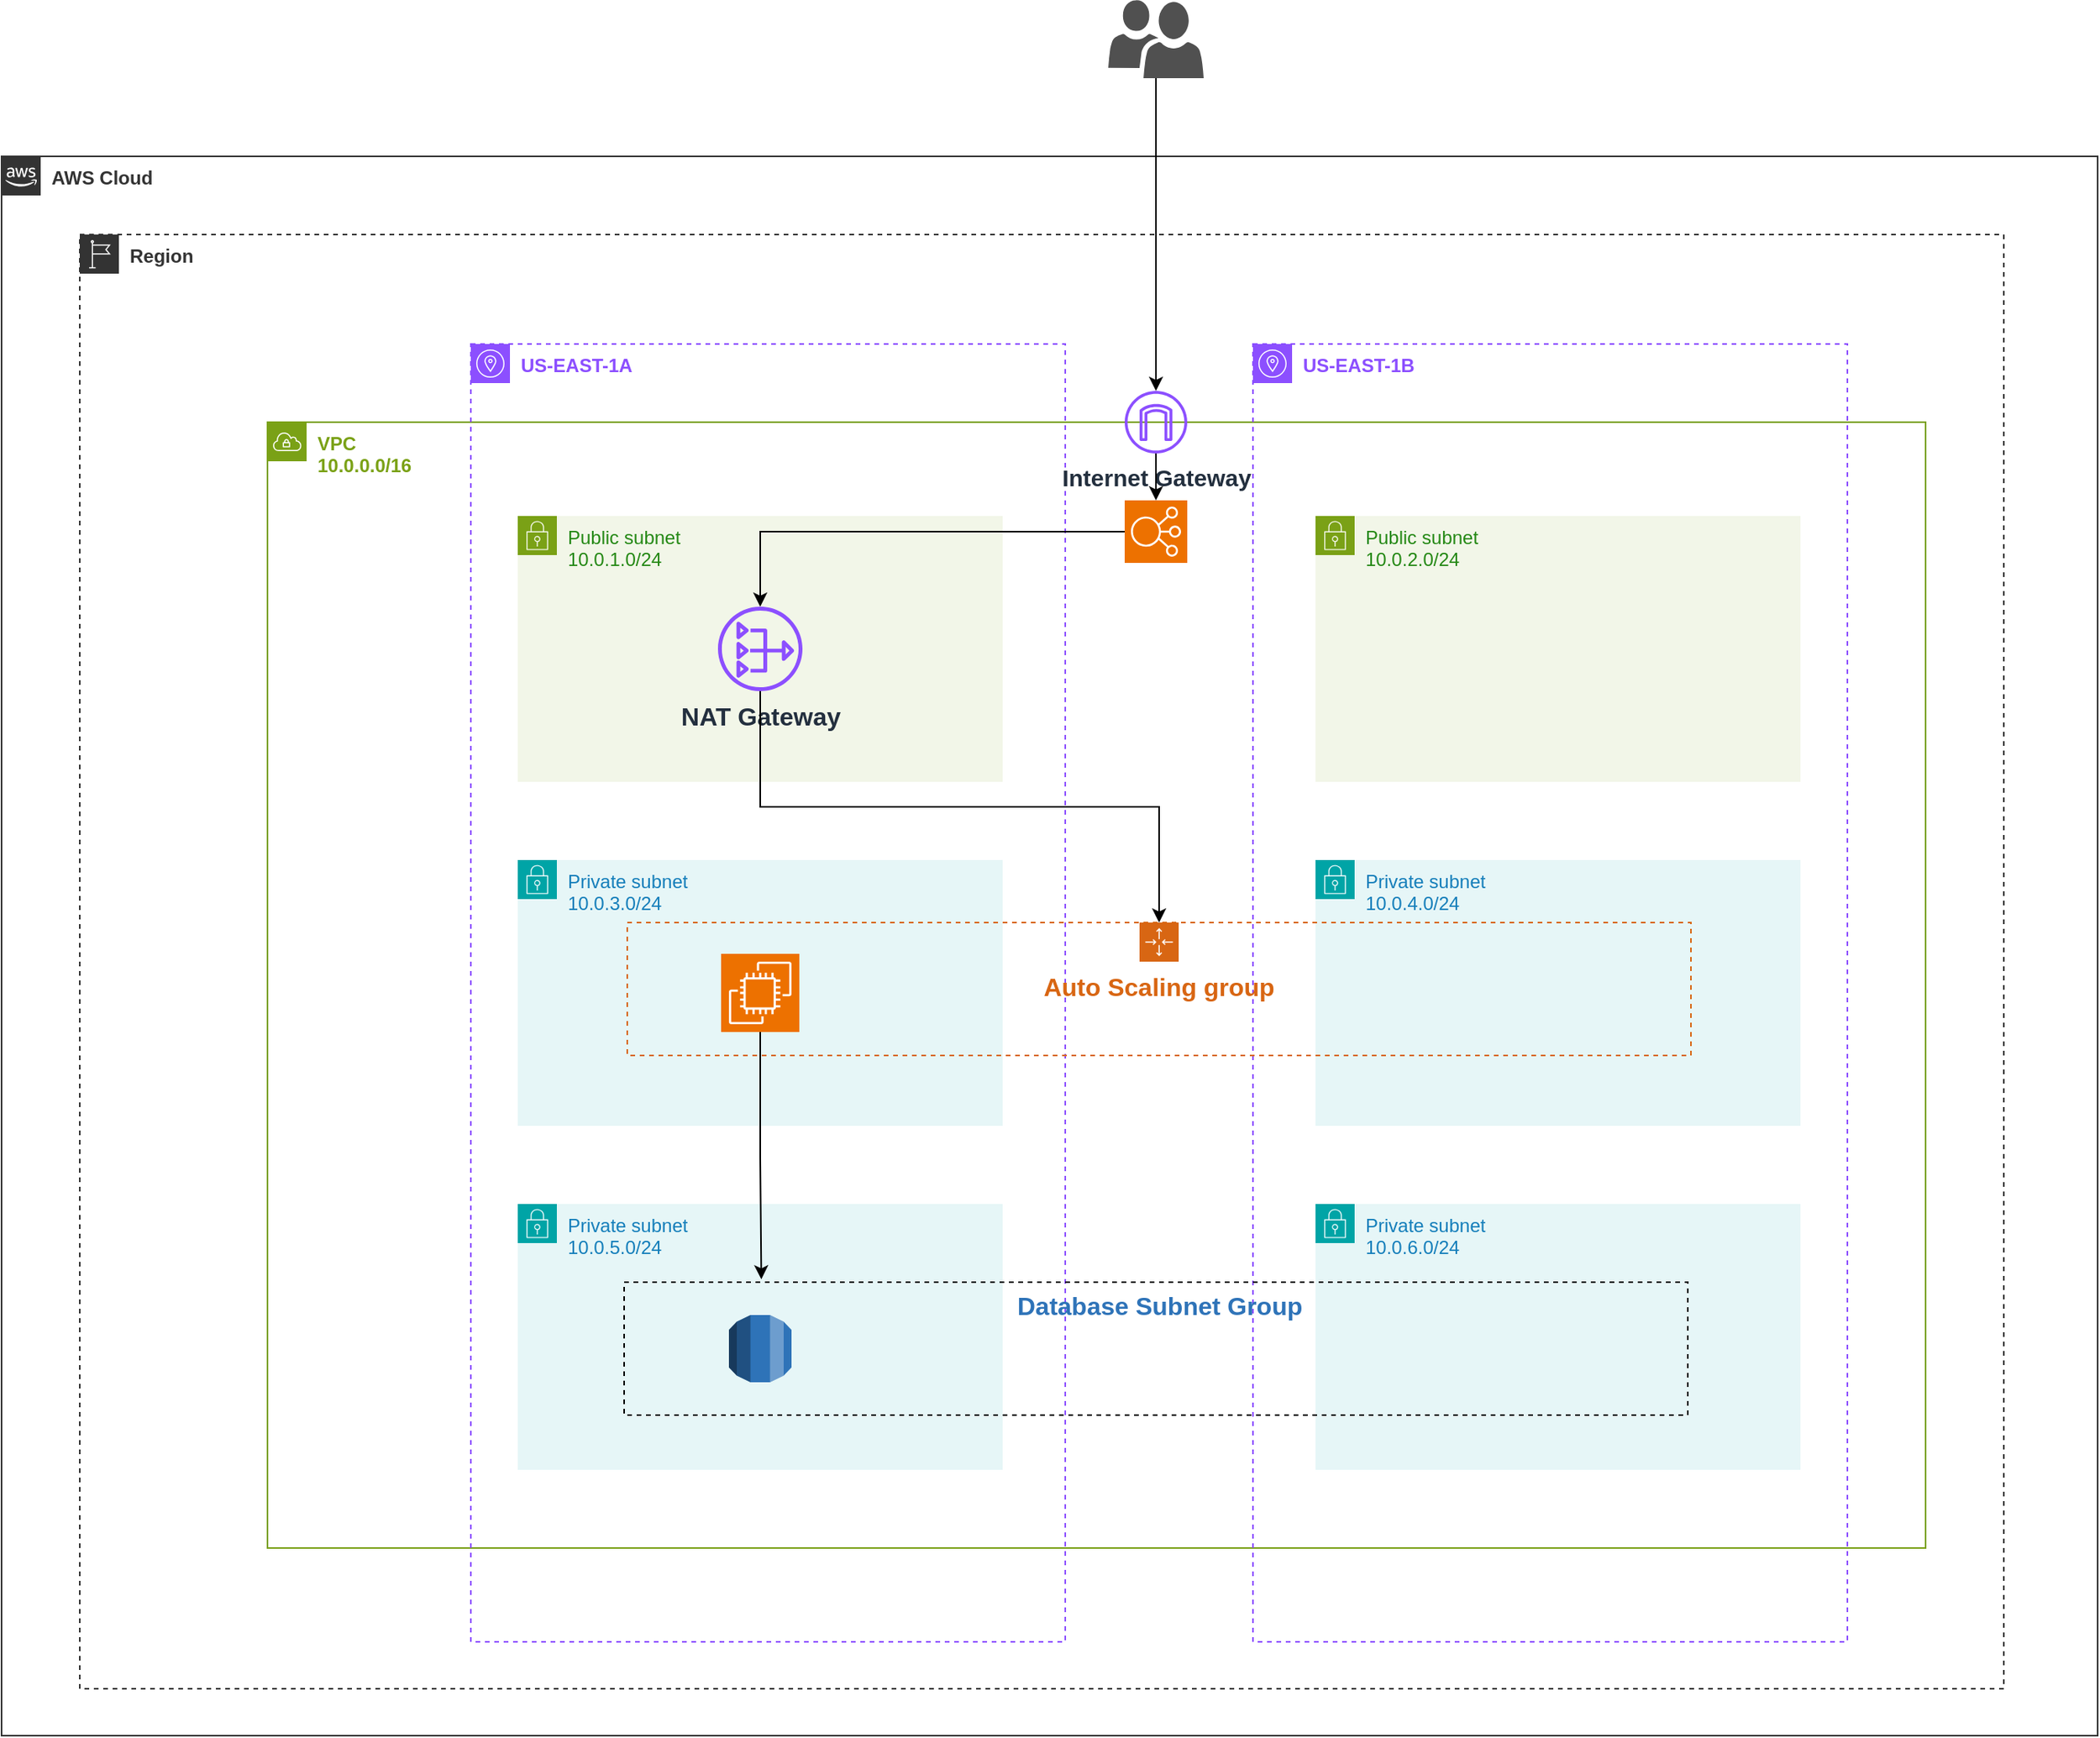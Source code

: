 <mxfile version="28.0.7">
  <diagram name="Page-1" id="wwfE4hXIR6dMBlTckLYs">
    <mxGraphModel dx="3044" dy="2275" grid="1" gridSize="10" guides="1" tooltips="1" connect="1" arrows="1" fold="1" page="1" pageScale="1" pageWidth="850" pageHeight="1100" math="0" shadow="0">
      <root>
        <mxCell id="0" />
        <mxCell id="1" parent="0" />
        <mxCell id="bluMt7Mp7qkQkoVN34da-1" value="&lt;font style=&quot;color: rgb(51, 51, 51);&quot;&gt;&lt;b&gt;AWS Cloud&lt;/b&gt;&lt;/font&gt;" style="points=[[0,0],[0.25,0],[0.5,0],[0.75,0],[1,0],[1,0.25],[1,0.5],[1,0.75],[1,1],[0.75,1],[0.5,1],[0.25,1],[0,1],[0,0.75],[0,0.5],[0,0.25]];outlineConnect=0;gradientColor=none;html=1;whiteSpace=wrap;fontSize=12;fontStyle=0;container=1;pointerEvents=0;collapsible=0;recursiveResize=0;shape=mxgraph.aws4.group;grIcon=mxgraph.aws4.group_aws_cloud_alt;strokeColor=#333333;fillColor=none;verticalAlign=top;align=left;spacingLeft=30;fontColor=#232F3E;dashed=0;" parent="1" vertex="1">
          <mxGeometry x="-240" y="60" width="1340" height="1010" as="geometry" />
        </mxCell>
        <mxCell id="bluMt7Mp7qkQkoVN34da-2" value="&lt;font style=&quot;color: rgb(51, 51, 51);&quot;&gt;Region&lt;/font&gt;" style="sketch=0;outlineConnect=0;gradientColor=none;html=1;whiteSpace=wrap;fontSize=12;fontStyle=1;shape=mxgraph.aws4.group;grIcon=mxgraph.aws4.group_region;strokeColor=#333333;fillColor=none;verticalAlign=top;align=left;spacingLeft=30;fontColor=#879196;dashed=1;" parent="bluMt7Mp7qkQkoVN34da-1" vertex="1">
          <mxGeometry x="50" y="50" width="1230" height="930" as="geometry" />
        </mxCell>
        <mxCell id="bluMt7Mp7qkQkoVN34da-4" value="&lt;font style=&quot;color: rgb(122, 161, 22);&quot;&gt;VPC&lt;/font&gt;&lt;div&gt;&lt;font style=&quot;color: rgb(122, 161, 22);&quot;&gt;10.0.0.0/16&lt;/font&gt;&lt;/div&gt;" style="sketch=0;outlineConnect=0;gradientColor=none;html=1;whiteSpace=wrap;fontSize=12;fontStyle=1;shape=mxgraph.aws4.group;grIcon=mxgraph.aws4.group_vpc;strokeColor=#7AA116;fillColor=none;verticalAlign=top;align=left;spacingLeft=30;fontColor=#879196;dashed=0;" parent="bluMt7Mp7qkQkoVN34da-1" vertex="1">
          <mxGeometry x="170" y="170" width="1060" height="720" as="geometry" />
        </mxCell>
        <mxCell id="bluMt7Mp7qkQkoVN34da-5" value="&lt;font color=&quot;#8c4fff&quot;&gt;US-EAST-1A&lt;/font&gt;" style="sketch=0;outlineConnect=0;gradientColor=none;html=1;whiteSpace=wrap;fontSize=12;fontStyle=1;shape=mxgraph.aws4.group;grIcon=mxgraph.aws4.group_availability_zone;strokeColor=#8C4FFF;fillColor=none;verticalAlign=top;align=left;spacingLeft=30;fontColor=#545B64;dashed=1;" parent="bluMt7Mp7qkQkoVN34da-1" vertex="1">
          <mxGeometry x="300" y="120" width="380" height="830" as="geometry" />
        </mxCell>
        <mxCell id="bluMt7Mp7qkQkoVN34da-7" value="&lt;span style=&quot;color: rgb(140, 79, 255);&quot;&gt;US-EAST-1B&lt;/span&gt;" style="sketch=0;outlineConnect=0;gradientColor=none;html=1;whiteSpace=wrap;fontSize=12;fontStyle=1;shape=mxgraph.aws4.group;grIcon=mxgraph.aws4.group_availability_zone;strokeColor=#8C4FFF;fillColor=none;verticalAlign=top;align=left;spacingLeft=30;fontColor=#545B64;dashed=1;" parent="bluMt7Mp7qkQkoVN34da-1" vertex="1">
          <mxGeometry x="800" y="120" width="380" height="830" as="geometry" />
        </mxCell>
        <mxCell id="bluMt7Mp7qkQkoVN34da-9" value="&lt;b&gt;&lt;font style=&quot;font-size: 15px;&quot;&gt;Internet Gateway&lt;/font&gt;&lt;/b&gt;" style="sketch=0;outlineConnect=0;fontColor=#232F3E;gradientColor=none;fillColor=#8C4FFF;strokeColor=none;dashed=0;verticalLabelPosition=bottom;verticalAlign=top;align=center;html=1;fontSize=12;fontStyle=0;aspect=fixed;pointerEvents=1;shape=mxgraph.aws4.internet_gateway;" parent="bluMt7Mp7qkQkoVN34da-1" vertex="1">
          <mxGeometry x="718" y="150" width="40" height="40" as="geometry" />
        </mxCell>
        <mxCell id="bluMt7Mp7qkQkoVN34da-10" value="Public subnet&lt;div&gt;10.0.1.0/24&lt;/div&gt;" style="points=[[0,0],[0.25,0],[0.5,0],[0.75,0],[1,0],[1,0.25],[1,0.5],[1,0.75],[1,1],[0.75,1],[0.5,1],[0.25,1],[0,1],[0,0.75],[0,0.5],[0,0.25]];outlineConnect=0;gradientColor=none;html=1;whiteSpace=wrap;fontSize=12;fontStyle=0;container=1;pointerEvents=0;collapsible=0;recursiveResize=0;shape=mxgraph.aws4.group;grIcon=mxgraph.aws4.group_security_group;grStroke=0;strokeColor=#7AA116;fillColor=#F2F6E8;verticalAlign=top;align=left;spacingLeft=30;fontColor=#248814;dashed=0;" parent="bluMt7Mp7qkQkoVN34da-1" vertex="1">
          <mxGeometry x="330" y="230" width="310" height="170" as="geometry" />
        </mxCell>
        <mxCell id="bluMt7Mp7qkQkoVN34da-11" value="Public subnet&lt;div&gt;10.0.2.0/24&lt;/div&gt;" style="points=[[0,0],[0.25,0],[0.5,0],[0.75,0],[1,0],[1,0.25],[1,0.5],[1,0.75],[1,1],[0.75,1],[0.5,1],[0.25,1],[0,1],[0,0.75],[0,0.5],[0,0.25]];outlineConnect=0;gradientColor=none;html=1;whiteSpace=wrap;fontSize=12;fontStyle=0;container=1;pointerEvents=0;collapsible=0;recursiveResize=0;shape=mxgraph.aws4.group;grIcon=mxgraph.aws4.group_security_group;grStroke=0;strokeColor=#7AA116;fillColor=#F2F6E8;verticalAlign=top;align=left;spacingLeft=30;fontColor=#248814;dashed=0;" parent="bluMt7Mp7qkQkoVN34da-10" vertex="1">
          <mxGeometry x="510" width="310" height="170" as="geometry" />
        </mxCell>
        <mxCell id="bluMt7Mp7qkQkoVN34da-16" value="&lt;b&gt;&lt;font style=&quot;font-size: 16px;&quot;&gt;NAT Gateway&lt;/font&gt;&lt;/b&gt;" style="sketch=0;outlineConnect=0;fontColor=#232F3E;gradientColor=none;fillColor=#8C4FFF;strokeColor=none;dashed=0;verticalLabelPosition=bottom;verticalAlign=top;align=center;html=1;fontSize=12;fontStyle=0;aspect=fixed;pointerEvents=1;shape=mxgraph.aws4.nat_gateway;" parent="bluMt7Mp7qkQkoVN34da-10" vertex="1">
          <mxGeometry x="128" y="58" width="54" height="54" as="geometry" />
        </mxCell>
        <mxCell id="bluMt7Mp7qkQkoVN34da-12" value="Private subnet&lt;div&gt;10.0.3.0/24&lt;/div&gt;" style="points=[[0,0],[0.25,0],[0.5,0],[0.75,0],[1,0],[1,0.25],[1,0.5],[1,0.75],[1,1],[0.75,1],[0.5,1],[0.25,1],[0,1],[0,0.75],[0,0.5],[0,0.25]];outlineConnect=0;gradientColor=none;html=1;whiteSpace=wrap;fontSize=12;fontStyle=0;container=1;pointerEvents=0;collapsible=0;recursiveResize=0;shape=mxgraph.aws4.group;grIcon=mxgraph.aws4.group_security_group;grStroke=0;strokeColor=#00A4A6;fillColor=#E6F6F7;verticalAlign=top;align=left;spacingLeft=30;fontColor=#147EBA;dashed=0;" parent="bluMt7Mp7qkQkoVN34da-1" vertex="1">
          <mxGeometry x="330" y="450" width="310" height="170" as="geometry" />
        </mxCell>
        <mxCell id="bluMt7Mp7qkQkoVN34da-13" value="Private subnet&lt;div&gt;10.0.4.0/24&lt;/div&gt;" style="points=[[0,0],[0.25,0],[0.5,0],[0.75,0],[1,0],[1,0.25],[1,0.5],[1,0.75],[1,1],[0.75,1],[0.5,1],[0.25,1],[0,1],[0,0.75],[0,0.5],[0,0.25]];outlineConnect=0;gradientColor=none;html=1;whiteSpace=wrap;fontSize=12;fontStyle=0;container=1;pointerEvents=0;collapsible=0;recursiveResize=0;shape=mxgraph.aws4.group;grIcon=mxgraph.aws4.group_security_group;grStroke=0;strokeColor=#00A4A6;fillColor=#E6F6F7;verticalAlign=top;align=left;spacingLeft=30;fontColor=#147EBA;dashed=0;" parent="bluMt7Mp7qkQkoVN34da-1" vertex="1">
          <mxGeometry x="840" y="450" width="310" height="170" as="geometry" />
        </mxCell>
        <mxCell id="bluMt7Mp7qkQkoVN34da-14" value="Private subnet&lt;div&gt;10.0.5.0/24&lt;/div&gt;" style="points=[[0,0],[0.25,0],[0.5,0],[0.75,0],[1,0],[1,0.25],[1,0.5],[1,0.75],[1,1],[0.75,1],[0.5,1],[0.25,1],[0,1],[0,0.75],[0,0.5],[0,0.25]];outlineConnect=0;gradientColor=none;html=1;whiteSpace=wrap;fontSize=12;fontStyle=0;container=1;pointerEvents=0;collapsible=0;recursiveResize=0;shape=mxgraph.aws4.group;grIcon=mxgraph.aws4.group_security_group;grStroke=0;strokeColor=#00A4A6;fillColor=#E6F6F7;verticalAlign=top;align=left;spacingLeft=30;fontColor=#147EBA;dashed=0;" parent="bluMt7Mp7qkQkoVN34da-1" vertex="1">
          <mxGeometry x="330" y="670" width="310" height="170" as="geometry" />
        </mxCell>
        <mxCell id="bluMt7Mp7qkQkoVN34da-15" value="Private subnet&lt;div&gt;10.0.6.0/24&lt;/div&gt;" style="points=[[0,0],[0.25,0],[0.5,0],[0.75,0],[1,0],[1,0.25],[1,0.5],[1,0.75],[1,1],[0.75,1],[0.5,1],[0.25,1],[0,1],[0,0.75],[0,0.5],[0,0.25]];outlineConnect=0;gradientColor=none;html=1;whiteSpace=wrap;fontSize=12;fontStyle=0;container=1;pointerEvents=0;collapsible=0;recursiveResize=0;shape=mxgraph.aws4.group;grIcon=mxgraph.aws4.group_security_group;grStroke=0;strokeColor=#00A4A6;fillColor=#E6F6F7;verticalAlign=top;align=left;spacingLeft=30;fontColor=#147EBA;dashed=0;" parent="bluMt7Mp7qkQkoVN34da-1" vertex="1">
          <mxGeometry x="840" y="670" width="310" height="170" as="geometry" />
        </mxCell>
        <mxCell id="TNlYU9b12tAEpSDugZnS-1" value="&lt;font style=&quot;font-size: 16px;&quot;&gt;&lt;b&gt;Auto Scaling group&lt;/b&gt;&lt;/font&gt;" style="points=[[0,0],[0.25,0],[0.5,0],[0.75,0],[1,0],[1,0.25],[1,0.5],[1,0.75],[1,1],[0.75,1],[0.5,1],[0.25,1],[0,1],[0,0.75],[0,0.5],[0,0.25]];outlineConnect=0;gradientColor=none;html=1;whiteSpace=wrap;fontSize=12;fontStyle=0;container=1;pointerEvents=0;collapsible=0;recursiveResize=0;shape=mxgraph.aws4.groupCenter;grIcon=mxgraph.aws4.group_auto_scaling_group;grStroke=1;strokeColor=#D86613;fillColor=none;verticalAlign=top;align=center;fontColor=#D86613;dashed=1;spacingTop=25;" vertex="1" parent="bluMt7Mp7qkQkoVN34da-1">
          <mxGeometry x="400" y="490" width="680" height="85" as="geometry" />
        </mxCell>
        <mxCell id="TNlYU9b12tAEpSDugZnS-14" value="" style="sketch=0;points=[[0,0,0],[0.25,0,0],[0.5,0,0],[0.75,0,0],[1,0,0],[0,1,0],[0.25,1,0],[0.5,1,0],[0.75,1,0],[1,1,0],[0,0.25,0],[0,0.5,0],[0,0.75,0],[1,0.25,0],[1,0.5,0],[1,0.75,0]];outlineConnect=0;fontColor=#232F3E;fillColor=#ED7100;strokeColor=#ffffff;dashed=0;verticalLabelPosition=bottom;verticalAlign=top;align=center;html=1;fontSize=12;fontStyle=0;aspect=fixed;shape=mxgraph.aws4.resourceIcon;resIcon=mxgraph.aws4.ec2;" vertex="1" parent="TNlYU9b12tAEpSDugZnS-1">
          <mxGeometry x="60" y="20" width="50" height="50" as="geometry" />
        </mxCell>
        <mxCell id="TNlYU9b12tAEpSDugZnS-9" style="edgeStyle=orthogonalEdgeStyle;rounded=0;orthogonalLoop=1;jettySize=auto;html=1;" edge="1" parent="bluMt7Mp7qkQkoVN34da-1" source="TNlYU9b12tAEpSDugZnS-6" target="bluMt7Mp7qkQkoVN34da-16">
          <mxGeometry relative="1" as="geometry" />
        </mxCell>
        <mxCell id="TNlYU9b12tAEpSDugZnS-6" value="" style="sketch=0;points=[[0,0,0],[0.25,0,0],[0.5,0,0],[0.75,0,0],[1,0,0],[0,1,0],[0.25,1,0],[0.5,1,0],[0.75,1,0],[1,1,0],[0,0.25,0],[0,0.5,0],[0,0.75,0],[1,0.25,0],[1,0.5,0],[1,0.75,0]];outlineConnect=0;fontColor=#232F3E;fillColor=#ED7100;strokeColor=#ffffff;dashed=0;verticalLabelPosition=bottom;verticalAlign=top;align=center;html=1;fontSize=12;fontStyle=0;aspect=fixed;shape=mxgraph.aws4.resourceIcon;resIcon=mxgraph.aws4.elastic_load_balancing;" vertex="1" parent="bluMt7Mp7qkQkoVN34da-1">
          <mxGeometry x="718" y="220" width="40" height="40" as="geometry" />
        </mxCell>
        <mxCell id="TNlYU9b12tAEpSDugZnS-10" style="edgeStyle=orthogonalEdgeStyle;rounded=0;orthogonalLoop=1;jettySize=auto;html=1;entryX=0.5;entryY=0;entryDx=0;entryDy=0;entryPerimeter=0;" edge="1" parent="bluMt7Mp7qkQkoVN34da-1" source="bluMt7Mp7qkQkoVN34da-9" target="TNlYU9b12tAEpSDugZnS-6">
          <mxGeometry relative="1" as="geometry" />
        </mxCell>
        <mxCell id="TNlYU9b12tAEpSDugZnS-11" style="edgeStyle=orthogonalEdgeStyle;rounded=0;orthogonalLoop=1;jettySize=auto;html=1;" edge="1" parent="bluMt7Mp7qkQkoVN34da-1" source="bluMt7Mp7qkQkoVN34da-16" target="TNlYU9b12tAEpSDugZnS-1">
          <mxGeometry relative="1" as="geometry" />
        </mxCell>
        <mxCell id="TNlYU9b12tAEpSDugZnS-12" value="" style="rounded=0;whiteSpace=wrap;html=1;fillColor=none;dashed=1;" vertex="1" parent="bluMt7Mp7qkQkoVN34da-1">
          <mxGeometry x="398" y="720" width="680" height="85" as="geometry" />
        </mxCell>
        <mxCell id="TNlYU9b12tAEpSDugZnS-13" value="" style="outlineConnect=0;dashed=0;verticalLabelPosition=bottom;verticalAlign=top;align=center;html=1;shape=mxgraph.aws3.rds;fillColor=#2E73B8;gradientColor=none;" vertex="1" parent="bluMt7Mp7qkQkoVN34da-1">
          <mxGeometry x="465" y="741" width="40" height="43" as="geometry" />
        </mxCell>
        <mxCell id="TNlYU9b12tAEpSDugZnS-15" style="edgeStyle=orthogonalEdgeStyle;rounded=0;orthogonalLoop=1;jettySize=auto;html=1;entryX=0.129;entryY=-0.022;entryDx=0;entryDy=0;entryPerimeter=0;" edge="1" parent="bluMt7Mp7qkQkoVN34da-1" source="TNlYU9b12tAEpSDugZnS-14" target="TNlYU9b12tAEpSDugZnS-12">
          <mxGeometry relative="1" as="geometry" />
        </mxCell>
        <mxCell id="TNlYU9b12tAEpSDugZnS-17" value="&lt;b&gt;&lt;font style=&quot;color: rgb(46, 115, 184);&quot;&gt;Database Subnet Group&lt;/font&gt;&lt;/b&gt;" style="text;strokeColor=none;align=center;fillColor=none;html=1;verticalAlign=middle;whiteSpace=wrap;rounded=0;fontSize=16;" vertex="1" parent="bluMt7Mp7qkQkoVN34da-1">
          <mxGeometry x="644.5" y="720" width="191" height="30" as="geometry" />
        </mxCell>
        <mxCell id="TNlYU9b12tAEpSDugZnS-8" style="edgeStyle=orthogonalEdgeStyle;rounded=0;orthogonalLoop=1;jettySize=auto;html=1;" edge="1" parent="1" source="TNlYU9b12tAEpSDugZnS-7" target="bluMt7Mp7qkQkoVN34da-9">
          <mxGeometry relative="1" as="geometry" />
        </mxCell>
        <mxCell id="TNlYU9b12tAEpSDugZnS-7" value="" style="sketch=0;pointerEvents=1;shadow=0;dashed=0;html=1;strokeColor=none;labelPosition=center;verticalLabelPosition=bottom;verticalAlign=top;align=center;fillColor=#505050;shape=mxgraph.mscae.intune.user_group" vertex="1" parent="1">
          <mxGeometry x="467.5" y="-40" width="61" height="50" as="geometry" />
        </mxCell>
      </root>
    </mxGraphModel>
  </diagram>
</mxfile>
